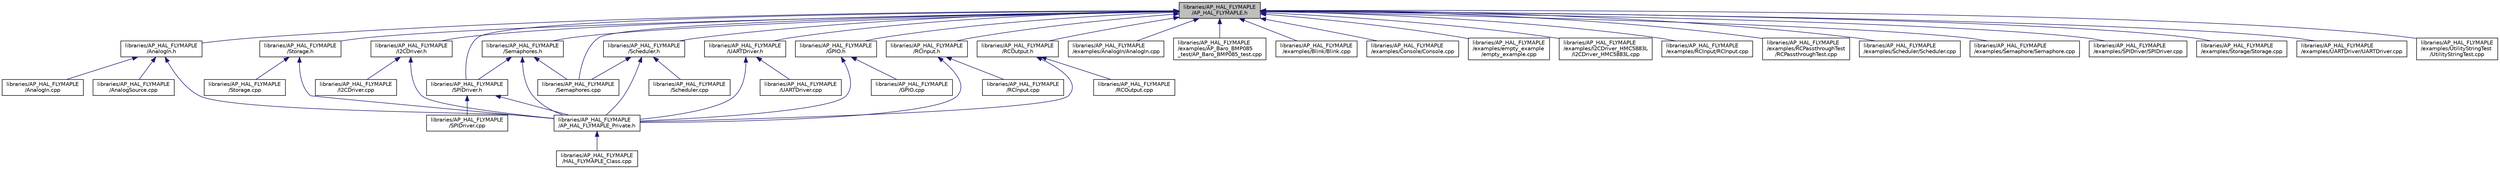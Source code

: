 digraph "libraries/AP_HAL_FLYMAPLE/AP_HAL_FLYMAPLE.h"
{
 // INTERACTIVE_SVG=YES
  edge [fontname="Helvetica",fontsize="10",labelfontname="Helvetica",labelfontsize="10"];
  node [fontname="Helvetica",fontsize="10",shape=record];
  Node1 [label="libraries/AP_HAL_FLYMAPLE\l/AP_HAL_FLYMAPLE.h",height=0.2,width=0.4,color="black", fillcolor="grey75", style="filled", fontcolor="black"];
  Node1 -> Node2 [dir="back",color="midnightblue",fontsize="10",style="solid",fontname="Helvetica"];
  Node2 [label="libraries/AP_HAL_FLYMAPLE\l/AnalogIn.h",height=0.2,width=0.4,color="black", fillcolor="white", style="filled",URL="$FLYMAPLE_2AnalogIn_8h.html"];
  Node2 -> Node3 [dir="back",color="midnightblue",fontsize="10",style="solid",fontname="Helvetica"];
  Node3 [label="libraries/AP_HAL_FLYMAPLE\l/AnalogIn.cpp",height=0.2,width=0.4,color="black", fillcolor="white", style="filled",URL="$FLYMAPLE_2AnalogIn_8cpp.html"];
  Node2 -> Node4 [dir="back",color="midnightblue",fontsize="10",style="solid",fontname="Helvetica"];
  Node4 [label="libraries/AP_HAL_FLYMAPLE\l/AnalogSource.cpp",height=0.2,width=0.4,color="black", fillcolor="white", style="filled",URL="$AnalogSource_8cpp.html"];
  Node2 -> Node5 [dir="back",color="midnightblue",fontsize="10",style="solid",fontname="Helvetica"];
  Node5 [label="libraries/AP_HAL_FLYMAPLE\l/AP_HAL_FLYMAPLE_Private.h",height=0.2,width=0.4,color="black", fillcolor="white", style="filled",URL="$AP__HAL__FLYMAPLE__Private_8h.html"];
  Node5 -> Node6 [dir="back",color="midnightblue",fontsize="10",style="solid",fontname="Helvetica"];
  Node6 [label="libraries/AP_HAL_FLYMAPLE\l/HAL_FLYMAPLE_Class.cpp",height=0.2,width=0.4,color="black", fillcolor="white", style="filled",URL="$HAL__FLYMAPLE__Class_8cpp.html"];
  Node1 -> Node7 [dir="back",color="midnightblue",fontsize="10",style="solid",fontname="Helvetica"];
  Node7 [label="libraries/AP_HAL_FLYMAPLE\l/UARTDriver.h",height=0.2,width=0.4,color="black", fillcolor="white", style="filled",URL="$FLYMAPLE_2UARTDriver_8h.html"];
  Node7 -> Node5 [dir="back",color="midnightblue",fontsize="10",style="solid",fontname="Helvetica"];
  Node7 -> Node8 [dir="back",color="midnightblue",fontsize="10",style="solid",fontname="Helvetica"];
  Node8 [label="libraries/AP_HAL_FLYMAPLE\l/UARTDriver.cpp",height=0.2,width=0.4,color="black", fillcolor="white", style="filled",URL="$FLYMAPLE_2UARTDriver_8cpp.html"];
  Node1 -> Node9 [dir="back",color="midnightblue",fontsize="10",style="solid",fontname="Helvetica"];
  Node9 [label="libraries/AP_HAL_FLYMAPLE\l/I2CDriver.h",height=0.2,width=0.4,color="black", fillcolor="white", style="filled",URL="$FLYMAPLE_2I2CDriver_8h.html"];
  Node9 -> Node5 [dir="back",color="midnightblue",fontsize="10",style="solid",fontname="Helvetica"];
  Node9 -> Node10 [dir="back",color="midnightblue",fontsize="10",style="solid",fontname="Helvetica"];
  Node10 [label="libraries/AP_HAL_FLYMAPLE\l/I2CDriver.cpp",height=0.2,width=0.4,color="black", fillcolor="white", style="filled",URL="$AP__HAL__FLYMAPLE_2I2CDriver_8cpp.html"];
  Node1 -> Node11 [dir="back",color="midnightblue",fontsize="10",style="solid",fontname="Helvetica"];
  Node11 [label="libraries/AP_HAL_FLYMAPLE\l/SPIDriver.h",height=0.2,width=0.4,color="black", fillcolor="white", style="filled",URL="$FLYMAPLE_2SPIDriver_8h.html"];
  Node11 -> Node5 [dir="back",color="midnightblue",fontsize="10",style="solid",fontname="Helvetica"];
  Node11 -> Node12 [dir="back",color="midnightblue",fontsize="10",style="solid",fontname="Helvetica"];
  Node12 [label="libraries/AP_HAL_FLYMAPLE\l/SPIDriver.cpp",height=0.2,width=0.4,color="black", fillcolor="white", style="filled",URL="$AP__HAL__FLYMAPLE_2SPIDriver_8cpp.html"];
  Node1 -> Node13 [dir="back",color="midnightblue",fontsize="10",style="solid",fontname="Helvetica"];
  Node13 [label="libraries/AP_HAL_FLYMAPLE\l/Semaphores.h",height=0.2,width=0.4,color="black", fillcolor="white", style="filled",URL="$FLYMAPLE_2Semaphores_8h.html"];
  Node13 -> Node11 [dir="back",color="midnightblue",fontsize="10",style="solid",fontname="Helvetica"];
  Node13 -> Node5 [dir="back",color="midnightblue",fontsize="10",style="solid",fontname="Helvetica"];
  Node13 -> Node14 [dir="back",color="midnightblue",fontsize="10",style="solid",fontname="Helvetica"];
  Node14 [label="libraries/AP_HAL_FLYMAPLE\l/Semaphores.cpp",height=0.2,width=0.4,color="black", fillcolor="white", style="filled",URL="$AP__HAL__FLYMAPLE_2Semaphores_8cpp.html"];
  Node1 -> Node15 [dir="back",color="midnightblue",fontsize="10",style="solid",fontname="Helvetica"];
  Node15 [label="libraries/AP_HAL_FLYMAPLE\l/Storage.h",height=0.2,width=0.4,color="black", fillcolor="white", style="filled",URL="$FLYMAPLE_2Storage_8h.html"];
  Node15 -> Node5 [dir="back",color="midnightblue",fontsize="10",style="solid",fontname="Helvetica"];
  Node15 -> Node16 [dir="back",color="midnightblue",fontsize="10",style="solid",fontname="Helvetica"];
  Node16 [label="libraries/AP_HAL_FLYMAPLE\l/Storage.cpp",height=0.2,width=0.4,color="black", fillcolor="white", style="filled",URL="$FLYMAPLE_2Storage_8cpp.html"];
  Node1 -> Node17 [dir="back",color="midnightblue",fontsize="10",style="solid",fontname="Helvetica"];
  Node17 [label="libraries/AP_HAL_FLYMAPLE\l/GPIO.h",height=0.2,width=0.4,color="black", fillcolor="white", style="filled",URL="$FLYMAPLE_2GPIO_8h.html"];
  Node17 -> Node5 [dir="back",color="midnightblue",fontsize="10",style="solid",fontname="Helvetica"];
  Node17 -> Node18 [dir="back",color="midnightblue",fontsize="10",style="solid",fontname="Helvetica"];
  Node18 [label="libraries/AP_HAL_FLYMAPLE\l/GPIO.cpp",height=0.2,width=0.4,color="black", fillcolor="white", style="filled",URL="$AP__HAL__FLYMAPLE_2GPIO_8cpp.html"];
  Node1 -> Node19 [dir="back",color="midnightblue",fontsize="10",style="solid",fontname="Helvetica"];
  Node19 [label="libraries/AP_HAL_FLYMAPLE\l/RCInput.h",height=0.2,width=0.4,color="black", fillcolor="white", style="filled",URL="$FLYMAPLE_2RCInput_8h.html"];
  Node19 -> Node5 [dir="back",color="midnightblue",fontsize="10",style="solid",fontname="Helvetica"];
  Node19 -> Node20 [dir="back",color="midnightblue",fontsize="10",style="solid",fontname="Helvetica"];
  Node20 [label="libraries/AP_HAL_FLYMAPLE\l/RCInput.cpp",height=0.2,width=0.4,color="black", fillcolor="white", style="filled",URL="$FLYMAPLE_2RCInput_8cpp.html"];
  Node1 -> Node21 [dir="back",color="midnightblue",fontsize="10",style="solid",fontname="Helvetica"];
  Node21 [label="libraries/AP_HAL_FLYMAPLE\l/RCOutput.h",height=0.2,width=0.4,color="black", fillcolor="white", style="filled",URL="$FLYMAPLE_2RCOutput_8h.html"];
  Node21 -> Node5 [dir="back",color="midnightblue",fontsize="10",style="solid",fontname="Helvetica"];
  Node21 -> Node22 [dir="back",color="midnightblue",fontsize="10",style="solid",fontname="Helvetica"];
  Node22 [label="libraries/AP_HAL_FLYMAPLE\l/RCOutput.cpp",height=0.2,width=0.4,color="black", fillcolor="white", style="filled",URL="$FLYMAPLE_2RCOutput_8cpp.html"];
  Node1 -> Node23 [dir="back",color="midnightblue",fontsize="10",style="solid",fontname="Helvetica"];
  Node23 [label="libraries/AP_HAL_FLYMAPLE\l/Scheduler.h",height=0.2,width=0.4,color="black", fillcolor="white", style="filled",URL="$FLYMAPLE_2Scheduler_8h.html"];
  Node23 -> Node5 [dir="back",color="midnightblue",fontsize="10",style="solid",fontname="Helvetica"];
  Node23 -> Node24 [dir="back",color="midnightblue",fontsize="10",style="solid",fontname="Helvetica"];
  Node24 [label="libraries/AP_HAL_FLYMAPLE\l/Scheduler.cpp",height=0.2,width=0.4,color="black", fillcolor="white", style="filled",URL="$AP__HAL__FLYMAPLE_2Scheduler_8cpp.html"];
  Node23 -> Node14 [dir="back",color="midnightblue",fontsize="10",style="solid",fontname="Helvetica"];
  Node1 -> Node25 [dir="back",color="midnightblue",fontsize="10",style="solid",fontname="Helvetica"];
  Node25 [label="libraries/AP_HAL_FLYMAPLE\l/examples/AnalogIn/AnalogIn.cpp",height=0.2,width=0.4,color="black", fillcolor="white", style="filled",URL="$FLYMAPLE_2examples_2AnalogIn_2AnalogIn_8cpp.html"];
  Node1 -> Node26 [dir="back",color="midnightblue",fontsize="10",style="solid",fontname="Helvetica"];
  Node26 [label="libraries/AP_HAL_FLYMAPLE\l/examples/AP_Baro_BMP085\l_test/AP_Baro_BMP085_test.cpp",height=0.2,width=0.4,color="black", fillcolor="white", style="filled",URL="$AP__Baro__BMP085__test_8cpp.html"];
  Node1 -> Node27 [dir="back",color="midnightblue",fontsize="10",style="solid",fontname="Helvetica"];
  Node27 [label="libraries/AP_HAL_FLYMAPLE\l/examples/Blink/Blink.cpp",height=0.2,width=0.4,color="black", fillcolor="white", style="filled",URL="$Blink_8cpp.html"];
  Node1 -> Node28 [dir="back",color="midnightblue",fontsize="10",style="solid",fontname="Helvetica"];
  Node28 [label="libraries/AP_HAL_FLYMAPLE\l/examples/Console/Console.cpp",height=0.2,width=0.4,color="black", fillcolor="white", style="filled",URL="$AP__HAL__FLYMAPLE_2examples_2Console_2Console_8cpp.html"];
  Node1 -> Node29 [dir="back",color="midnightblue",fontsize="10",style="solid",fontname="Helvetica"];
  Node29 [label="libraries/AP_HAL_FLYMAPLE\l/examples/empty_example\l/empty_example.cpp",height=0.2,width=0.4,color="black", fillcolor="white", style="filled",URL="$empty__example_8cpp.html"];
  Node1 -> Node30 [dir="back",color="midnightblue",fontsize="10",style="solid",fontname="Helvetica"];
  Node30 [label="libraries/AP_HAL_FLYMAPLE\l/examples/I2CDriver_HMC5883L\l/I2CDriver_HMC5883L.cpp",height=0.2,width=0.4,color="black", fillcolor="white", style="filled",URL="$I2CDriver__HMC5883L_8cpp.html"];
  Node1 -> Node31 [dir="back",color="midnightblue",fontsize="10",style="solid",fontname="Helvetica"];
  Node31 [label="libraries/AP_HAL_FLYMAPLE\l/examples/RCInput/RCInput.cpp",height=0.2,width=0.4,color="black", fillcolor="white", style="filled",URL="$FLYMAPLE_2examples_2RCInput_2RCInput_8cpp.html"];
  Node1 -> Node32 [dir="back",color="midnightblue",fontsize="10",style="solid",fontname="Helvetica"];
  Node32 [label="libraries/AP_HAL_FLYMAPLE\l/examples/RCPassthroughTest\l/RCPassthroughTest.cpp",height=0.2,width=0.4,color="black", fillcolor="white", style="filled",URL="$RCPassthroughTest_8cpp.html"];
  Node1 -> Node33 [dir="back",color="midnightblue",fontsize="10",style="solid",fontname="Helvetica"];
  Node33 [label="libraries/AP_HAL_FLYMAPLE\l/examples/Scheduler/Scheduler.cpp",height=0.2,width=0.4,color="black", fillcolor="white", style="filled",URL="$AP__HAL__FLYMAPLE_2examples_2Scheduler_2Scheduler_8cpp.html"];
  Node1 -> Node34 [dir="back",color="midnightblue",fontsize="10",style="solid",fontname="Helvetica"];
  Node34 [label="libraries/AP_HAL_FLYMAPLE\l/examples/Semaphore/Semaphore.cpp",height=0.2,width=0.4,color="black", fillcolor="white", style="filled",URL="$Semaphore_8cpp.html"];
  Node1 -> Node35 [dir="back",color="midnightblue",fontsize="10",style="solid",fontname="Helvetica"];
  Node35 [label="libraries/AP_HAL_FLYMAPLE\l/examples/SPIDriver/SPIDriver.cpp",height=0.2,width=0.4,color="black", fillcolor="white", style="filled",URL="$AP__HAL__FLYMAPLE_2examples_2SPIDriver_2SPIDriver_8cpp.html"];
  Node1 -> Node36 [dir="back",color="midnightblue",fontsize="10",style="solid",fontname="Helvetica"];
  Node36 [label="libraries/AP_HAL_FLYMAPLE\l/examples/Storage/Storage.cpp",height=0.2,width=0.4,color="black", fillcolor="white", style="filled",URL="$FLYMAPLE_2examples_2Storage_2Storage_8cpp.html"];
  Node1 -> Node37 [dir="back",color="midnightblue",fontsize="10",style="solid",fontname="Helvetica"];
  Node37 [label="libraries/AP_HAL_FLYMAPLE\l/examples/UARTDriver/UARTDriver.cpp",height=0.2,width=0.4,color="black", fillcolor="white", style="filled",URL="$FLYMAPLE_2examples_2UARTDriver_2UARTDriver_8cpp.html"];
  Node1 -> Node38 [dir="back",color="midnightblue",fontsize="10",style="solid",fontname="Helvetica"];
  Node38 [label="libraries/AP_HAL_FLYMAPLE\l/examples/UtilityStringTest\l/UtilityStringTest.cpp",height=0.2,width=0.4,color="black", fillcolor="white", style="filled",URL="$UtilityStringTest_8cpp.html"];
  Node1 -> Node14 [dir="back",color="midnightblue",fontsize="10",style="solid",fontname="Helvetica"];
}
